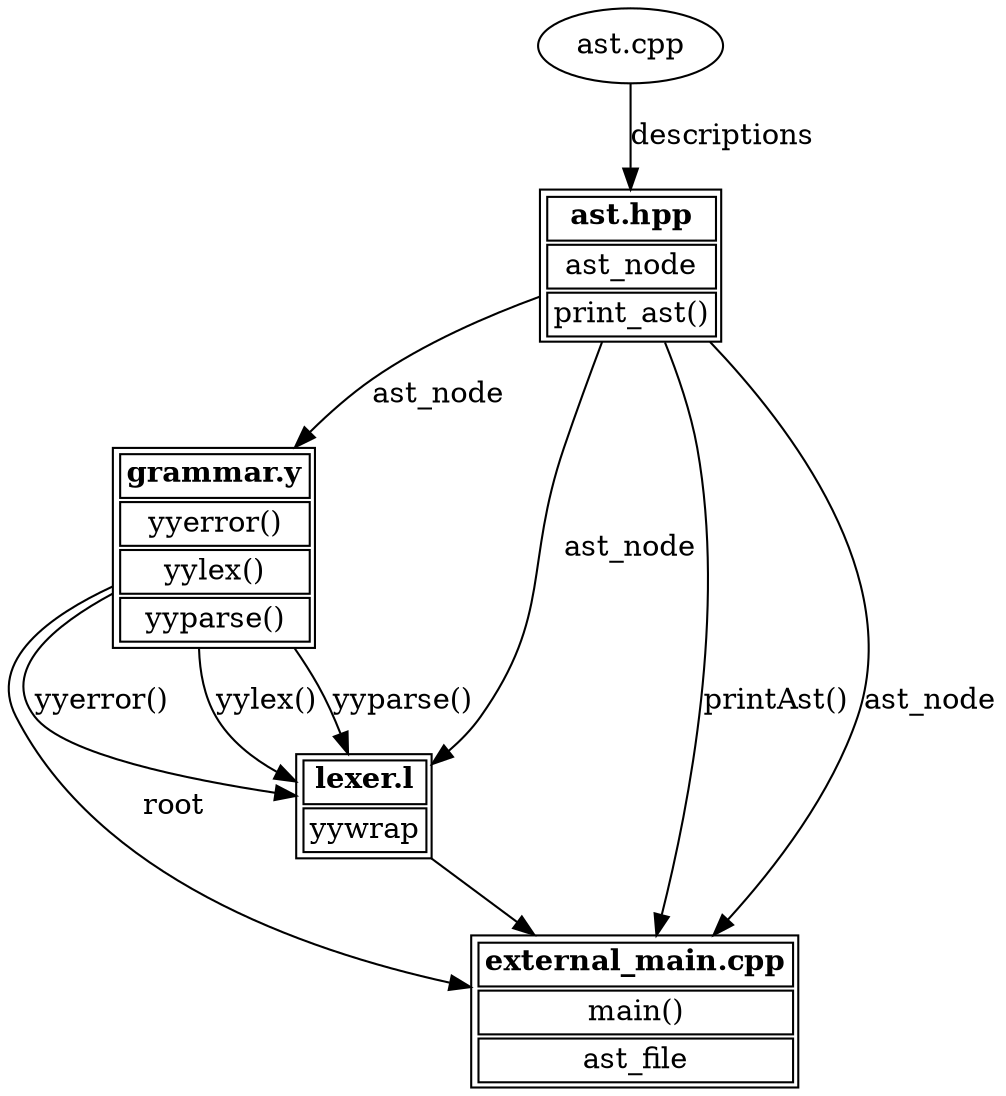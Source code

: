 digraph program {
    ast_hpp [shape=plain label=<
        <table>
            <tr><td><b>ast.hpp</b></td></tr>
            <tr><td>ast_node</td></tr>
            <tr><td>print_ast()</td></tr>
        </table>
    >]
    ast_cpp [label="ast.cpp"]
    ast_cpp -> ast_hpp [label="descriptions"]

    grammar [shape=plain label=<
        <table>
            <tr><td><b>grammar.y</b></td></tr>
            <tr><td>yyerror()</td></tr>
            <tr><td>yylex()</td></tr>
            <tr><td>yyparse()</td></tr>
        </table>
    >]
    ast_hpp -> grammar [label="ast_node"]

    lexer [shape=plain label=<
        <table>
            <tr><td><b>lexer.l</b></td></tr>
            <tr><td>yywrap</td></tr>
        </table>
    >]
    ast_hpp -> lexer [label="ast_node"]
    grammar -> lexer [label="yyerror()"]
    grammar -> lexer [label="yylex()"]
    grammar -> lexer [label="yyparse()"]

    main [shape=plain label=<
        <table>
            <tr><td><b>external_main.cpp</b></td></tr>
            <tr><td>main()</td></tr>
            <tr><td>ast_file</td></tr>
        </table>
    >]
    lexer -> main [label=""]
    grammar -> main [label="root"]
    ast_hpp -> main [label="printAst()"]
    ast_hpp -> main [label="ast_node"]
}